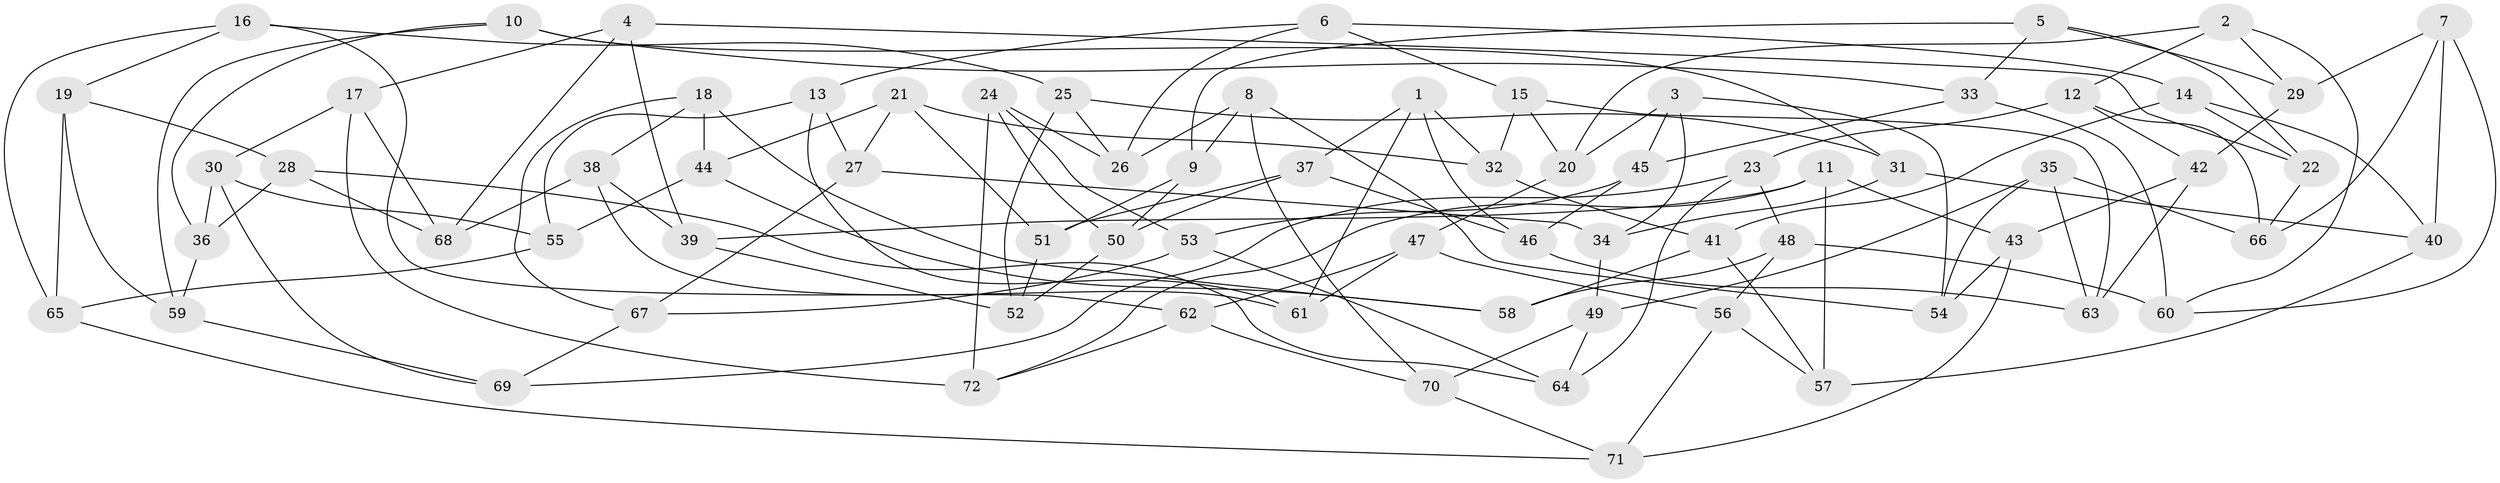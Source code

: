 // Generated by graph-tools (version 1.1) at 2025/16/03/09/25 04:16:40]
// undirected, 72 vertices, 144 edges
graph export_dot {
graph [start="1"]
  node [color=gray90,style=filled];
  1;
  2;
  3;
  4;
  5;
  6;
  7;
  8;
  9;
  10;
  11;
  12;
  13;
  14;
  15;
  16;
  17;
  18;
  19;
  20;
  21;
  22;
  23;
  24;
  25;
  26;
  27;
  28;
  29;
  30;
  31;
  32;
  33;
  34;
  35;
  36;
  37;
  38;
  39;
  40;
  41;
  42;
  43;
  44;
  45;
  46;
  47;
  48;
  49;
  50;
  51;
  52;
  53;
  54;
  55;
  56;
  57;
  58;
  59;
  60;
  61;
  62;
  63;
  64;
  65;
  66;
  67;
  68;
  69;
  70;
  71;
  72;
  1 -- 32;
  1 -- 37;
  1 -- 61;
  1 -- 46;
  2 -- 60;
  2 -- 29;
  2 -- 12;
  2 -- 20;
  3 -- 45;
  3 -- 20;
  3 -- 34;
  3 -- 54;
  4 -- 17;
  4 -- 39;
  4 -- 22;
  4 -- 68;
  5 -- 9;
  5 -- 29;
  5 -- 22;
  5 -- 33;
  6 -- 14;
  6 -- 15;
  6 -- 26;
  6 -- 13;
  7 -- 29;
  7 -- 66;
  7 -- 60;
  7 -- 40;
  8 -- 26;
  8 -- 9;
  8 -- 70;
  8 -- 54;
  9 -- 50;
  9 -- 51;
  10 -- 31;
  10 -- 36;
  10 -- 33;
  10 -- 59;
  11 -- 43;
  11 -- 57;
  11 -- 39;
  11 -- 72;
  12 -- 23;
  12 -- 42;
  12 -- 66;
  13 -- 55;
  13 -- 61;
  13 -- 27;
  14 -- 41;
  14 -- 22;
  14 -- 40;
  15 -- 20;
  15 -- 63;
  15 -- 32;
  16 -- 62;
  16 -- 65;
  16 -- 25;
  16 -- 19;
  17 -- 68;
  17 -- 30;
  17 -- 72;
  18 -- 58;
  18 -- 67;
  18 -- 44;
  18 -- 38;
  19 -- 28;
  19 -- 65;
  19 -- 59;
  20 -- 47;
  21 -- 51;
  21 -- 32;
  21 -- 27;
  21 -- 44;
  22 -- 66;
  23 -- 64;
  23 -- 69;
  23 -- 48;
  24 -- 50;
  24 -- 72;
  24 -- 26;
  24 -- 53;
  25 -- 26;
  25 -- 52;
  25 -- 31;
  27 -- 67;
  27 -- 34;
  28 -- 68;
  28 -- 36;
  28 -- 64;
  29 -- 42;
  30 -- 36;
  30 -- 55;
  30 -- 69;
  31 -- 34;
  31 -- 40;
  32 -- 41;
  33 -- 60;
  33 -- 45;
  34 -- 49;
  35 -- 66;
  35 -- 49;
  35 -- 63;
  35 -- 54;
  36 -- 59;
  37 -- 51;
  37 -- 50;
  37 -- 46;
  38 -- 68;
  38 -- 39;
  38 -- 61;
  39 -- 52;
  40 -- 57;
  41 -- 58;
  41 -- 57;
  42 -- 43;
  42 -- 63;
  43 -- 71;
  43 -- 54;
  44 -- 55;
  44 -- 58;
  45 -- 46;
  45 -- 53;
  46 -- 63;
  47 -- 56;
  47 -- 62;
  47 -- 61;
  48 -- 56;
  48 -- 58;
  48 -- 60;
  49 -- 64;
  49 -- 70;
  50 -- 52;
  51 -- 52;
  53 -- 67;
  53 -- 64;
  55 -- 65;
  56 -- 57;
  56 -- 71;
  59 -- 69;
  62 -- 70;
  62 -- 72;
  65 -- 71;
  67 -- 69;
  70 -- 71;
}
